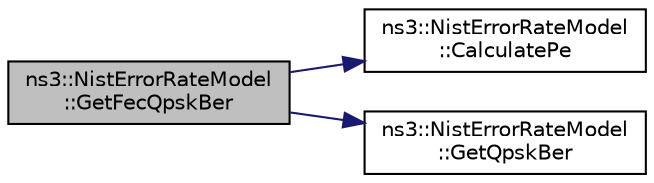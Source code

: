 digraph "ns3::NistErrorRateModel::GetFecQpskBer"
{
 // LATEX_PDF_SIZE
  edge [fontname="Helvetica",fontsize="10",labelfontname="Helvetica",labelfontsize="10"];
  node [fontname="Helvetica",fontsize="10",shape=record];
  rankdir="LR";
  Node1 [label="ns3::NistErrorRateModel\l::GetFecQpskBer",height=0.2,width=0.4,color="black", fillcolor="grey75", style="filled", fontcolor="black",tooltip="Return BER of QPSK at the given SNR after applying FEC."];
  Node1 -> Node2 [color="midnightblue",fontsize="10",style="solid",fontname="Helvetica"];
  Node2 [label="ns3::NistErrorRateModel\l::CalculatePe",height=0.2,width=0.4,color="black", fillcolor="white", style="filled",URL="$classns3_1_1_nist_error_rate_model.html#a4cc0d595ec6bd966e21591ddb0b092a5",tooltip="Return the coded BER for the given p and b."];
  Node1 -> Node3 [color="midnightblue",fontsize="10",style="solid",fontname="Helvetica"];
  Node3 [label="ns3::NistErrorRateModel\l::GetQpskBer",height=0.2,width=0.4,color="black", fillcolor="white", style="filled",URL="$classns3_1_1_nist_error_rate_model.html#ae02bf1b24cee3ebaa87a2d3197d4f3a6",tooltip="Return BER of QPSK at the given SNR."];
}

